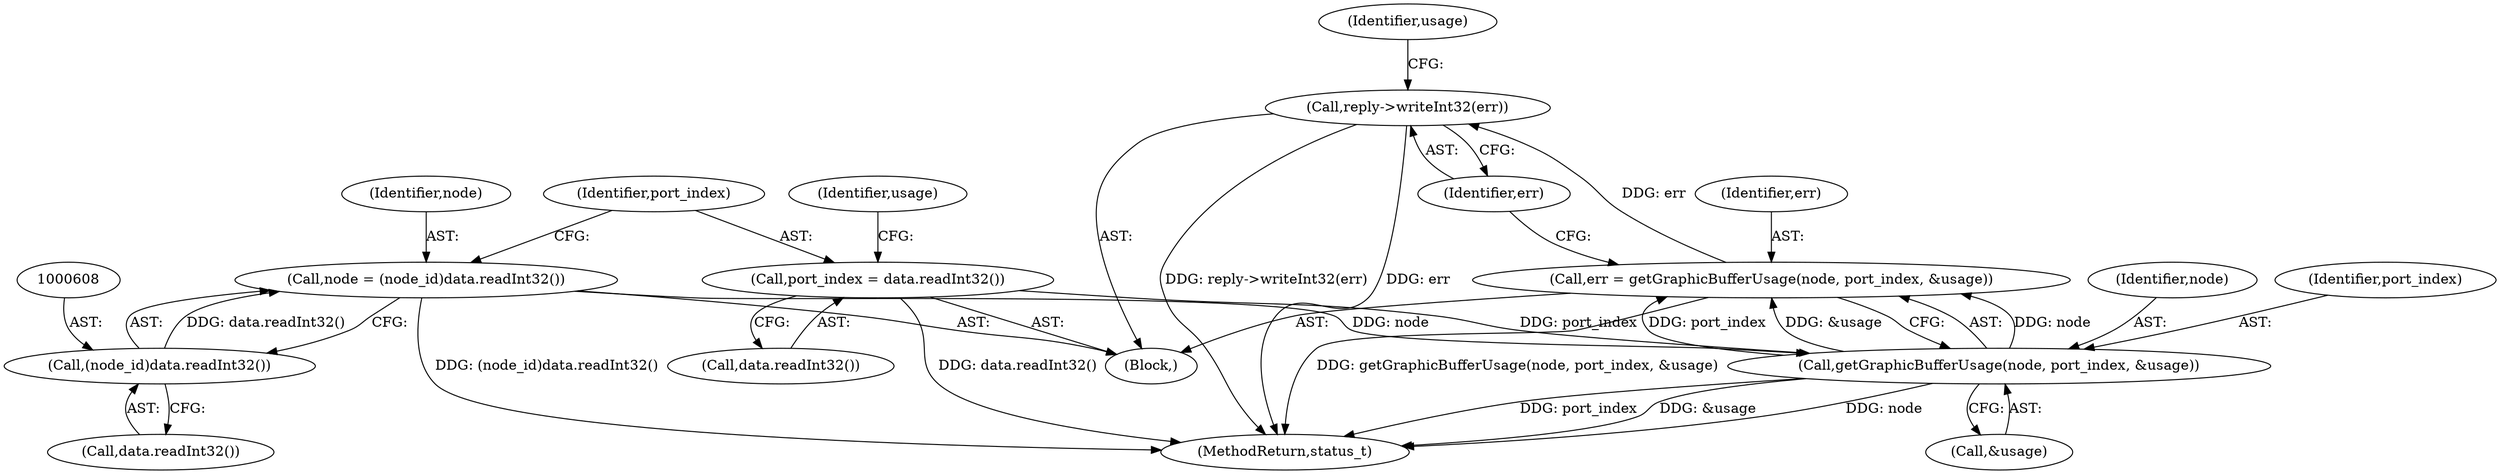digraph "0_Android_295c883fe3105b19bcd0f9e07d54c6b589fc5bff@API" {
"1000626" [label="(Call,reply->writeInt32(err))"];
"1000619" [label="(Call,err = getGraphicBufferUsage(node, port_index, &usage))"];
"1000621" [label="(Call,getGraphicBufferUsage(node, port_index, &usage))"];
"1000605" [label="(Call,node = (node_id)data.readInt32())"];
"1000607" [label="(Call,(node_id)data.readInt32())"];
"1000611" [label="(Call,port_index = data.readInt32())"];
"1000613" [label="(Call,data.readInt32())"];
"1000616" [label="(Identifier,usage)"];
"1000626" [label="(Call,reply->writeInt32(err))"];
"1000619" [label="(Call,err = getGraphicBufferUsage(node, port_index, &usage))"];
"1000620" [label="(Identifier,err)"];
"1000622" [label="(Identifier,node)"];
"1000629" [label="(Identifier,usage)"];
"1000599" [label="(Block,)"];
"1000623" [label="(Identifier,port_index)"];
"1000611" [label="(Call,port_index = data.readInt32())"];
"1000612" [label="(Identifier,port_index)"];
"1000627" [label="(Identifier,err)"];
"1000607" [label="(Call,(node_id)data.readInt32())"];
"1000609" [label="(Call,data.readInt32())"];
"1000605" [label="(Call,node = (node_id)data.readInt32())"];
"1000606" [label="(Identifier,node)"];
"1000621" [label="(Call,getGraphicBufferUsage(node, port_index, &usage))"];
"1000624" [label="(Call,&usage)"];
"1001343" [label="(MethodReturn,status_t)"];
"1000626" -> "1000599"  [label="AST: "];
"1000626" -> "1000627"  [label="CFG: "];
"1000627" -> "1000626"  [label="AST: "];
"1000629" -> "1000626"  [label="CFG: "];
"1000626" -> "1001343"  [label="DDG: reply->writeInt32(err)"];
"1000626" -> "1001343"  [label="DDG: err"];
"1000619" -> "1000626"  [label="DDG: err"];
"1000619" -> "1000599"  [label="AST: "];
"1000619" -> "1000621"  [label="CFG: "];
"1000620" -> "1000619"  [label="AST: "];
"1000621" -> "1000619"  [label="AST: "];
"1000627" -> "1000619"  [label="CFG: "];
"1000619" -> "1001343"  [label="DDG: getGraphicBufferUsage(node, port_index, &usage)"];
"1000621" -> "1000619"  [label="DDG: node"];
"1000621" -> "1000619"  [label="DDG: port_index"];
"1000621" -> "1000619"  [label="DDG: &usage"];
"1000621" -> "1000624"  [label="CFG: "];
"1000622" -> "1000621"  [label="AST: "];
"1000623" -> "1000621"  [label="AST: "];
"1000624" -> "1000621"  [label="AST: "];
"1000621" -> "1001343"  [label="DDG: node"];
"1000621" -> "1001343"  [label="DDG: port_index"];
"1000621" -> "1001343"  [label="DDG: &usage"];
"1000605" -> "1000621"  [label="DDG: node"];
"1000611" -> "1000621"  [label="DDG: port_index"];
"1000605" -> "1000599"  [label="AST: "];
"1000605" -> "1000607"  [label="CFG: "];
"1000606" -> "1000605"  [label="AST: "];
"1000607" -> "1000605"  [label="AST: "];
"1000612" -> "1000605"  [label="CFG: "];
"1000605" -> "1001343"  [label="DDG: (node_id)data.readInt32()"];
"1000607" -> "1000605"  [label="DDG: data.readInt32()"];
"1000607" -> "1000609"  [label="CFG: "];
"1000608" -> "1000607"  [label="AST: "];
"1000609" -> "1000607"  [label="AST: "];
"1000611" -> "1000599"  [label="AST: "];
"1000611" -> "1000613"  [label="CFG: "];
"1000612" -> "1000611"  [label="AST: "];
"1000613" -> "1000611"  [label="AST: "];
"1000616" -> "1000611"  [label="CFG: "];
"1000611" -> "1001343"  [label="DDG: data.readInt32()"];
}
